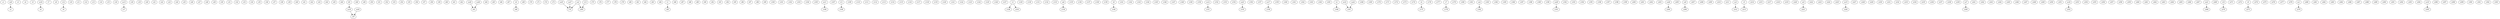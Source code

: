 strict digraph  {
c1;
c2;
c3;
c4;
c5;
c6;
c7;
c8;
c9;
c10;
c11;
c12;
c13;
c14;
c15;
c16;
c17;
c18;
c19;
c20;
c21;
c22;
c23;
c24;
c25;
c26;
c27;
c28;
c29;
c30;
c31;
c32;
c33;
c34;
c35;
c36;
c37;
c38;
c39;
c40;
c41;
c42;
c43;
c44;
c45;
c46;
c47;
c48;
c49;
c50;
c51;
c52;
c53;
c54;
c55;
c56;
c57;
c58;
c59;
c60;
c61;
c62;
c63;
c64;
c65;
c66;
c67;
c68;
c69;
c70;
c71;
c72;
c73;
c74;
c75;
c76;
c77;
c78;
c79;
c80;
c81;
c82;
c83;
c84;
c85;
c86;
c87;
c88;
c89;
c90;
c91;
c92;
c93;
c94;
c95;
c96;
c97;
c98;
c99;
c100;
c101;
c102;
c103;
c104;
c105;
c106;
c107;
c108;
c109;
c110;
c111;
c112;
c113;
c114;
c115;
c116;
c117;
c118;
c119;
c120;
c121;
c122;
c123;
c124;
c125;
c126;
c127;
c128;
c129;
c130;
c131;
c132;
c133;
c134;
c135;
c136;
c137;
c138;
c139;
c140;
c141;
c142;
c143;
c144;
c145;
c146;
c147;
c148;
c149;
c150;
c151;
c152;
c153;
c154;
c155;
c156;
c157;
c158;
c159;
c160;
c161;
c162;
c163;
c164;
c165;
c166;
c167;
c168;
c169;
c170;
c171;
c172;
c173;
c174;
c175;
c176;
c177;
c178;
c179;
c180;
c181;
c182;
c183;
c184;
c185;
c186;
c187;
c188;
c189;
c190;
c191;
c192;
c193;
c194;
c195;
c196;
c197;
c198;
c199;
c200;
c201;
c202;
c203;
c204;
c205;
c206;
c207;
c208;
c209;
c210;
c211;
c212;
c213;
c214;
c215;
c216;
c217;
c218;
c219;
c220;
c221;
c222;
c223;
c224;
c225;
c226;
c227;
c228;
c229;
c230;
c231;
c232;
c233;
c234;
c235;
c236;
c237;
c238;
c239;
c240;
c241;
c242;
c243;
c244;
c245;
c246;
c247;
c248;
c249;
c250;
c251;
c252;
c253;
c254;
c255;
c256;
c257;
c258;
c259;
c260;
c261;
c262;
c263;
c264;
c265;
c266;
c267;
c268;
c269;
c270;
c271;
c272;
c273;
c274;
c275;
c276;
c277;
c278;
c279;
c280;
c281;
c282;
c283;
c284;
c285;
c286;
c287;
c288;
c289;
c290;
c291;
c292;
c293;
c294;
c295;
c296;
c297;
c298;
c299;
c300;
c301;
c302;
c303;
v1;
v2;
v3;
v4;
v5;
v6;
v7;
v8;
v9;
v10;
v11;
v12;
v13;
co1;
co2;
co3;
co4;
co5;
co6;
co7;
co8;
co9;
co10;
co11;
co12;
co13;
co14;
co15;
co16;
co17;
co18;
co19;
co20;
co21;
co22;
co23;
co24;
co25;
co26;
co27;
co28;
co29;
c91 -> co19  [weight=1];
v1 -> c85  [weight=1];
v2 -> c166  [weight=1];
v3 -> c128  [weight=1];
v3 -> c216  [weight=1];
v4 -> c175  [weight=1];
v5 -> c213  [weight=1];
v6 -> c68  [weight=1];
v7 -> c178  [weight=1];
v8 -> c140  [weight=1];
v9 -> c273  [weight=1];
v10 -> c270  [weight=1];
v11 -> c108  [weight=1];
v12 -> c9  [weight=1];
v13 -> c285  [weight=1];
co1 -> c279  [weight=1];
co2 -> c285  [weight=1];
co2 -> c74  [weight=1];
co3 -> c212  [weight=1];
co4 -> c182  [weight=1];
co5 -> c221  [weight=1];
co6 -> c134  [weight=1];
co7 -> c240  [weight=1];
co8 -> c2  [weight=1];
co9 -> c206  [weight=1];
co10 -> c295  [weight=1];
co11 -> c106  [weight=1];
co12 -> c151  [weight=1];
co13 -> c17  [weight=1];
co14 -> c167  [weight=1];
co15 -> c226  [weight=1];
co16 -> c6  [weight=1];
co17 -> c158  [weight=1];
co18 -> c252  [weight=1];
co19 -> c47  [weight=1];
co20 -> c63  [weight=1];
co21 -> c268  [weight=1];
co22 -> c167  [weight=1];
co23 -> c155  [weight=1];
co24 -> c47  [weight=1];
co25 -> c74  [weight=1];
co26 -> c204  [weight=1];
co27 -> c74  [weight=1];
co28 -> c63  [weight=1];
co29 -> c191  [weight=1];
}
